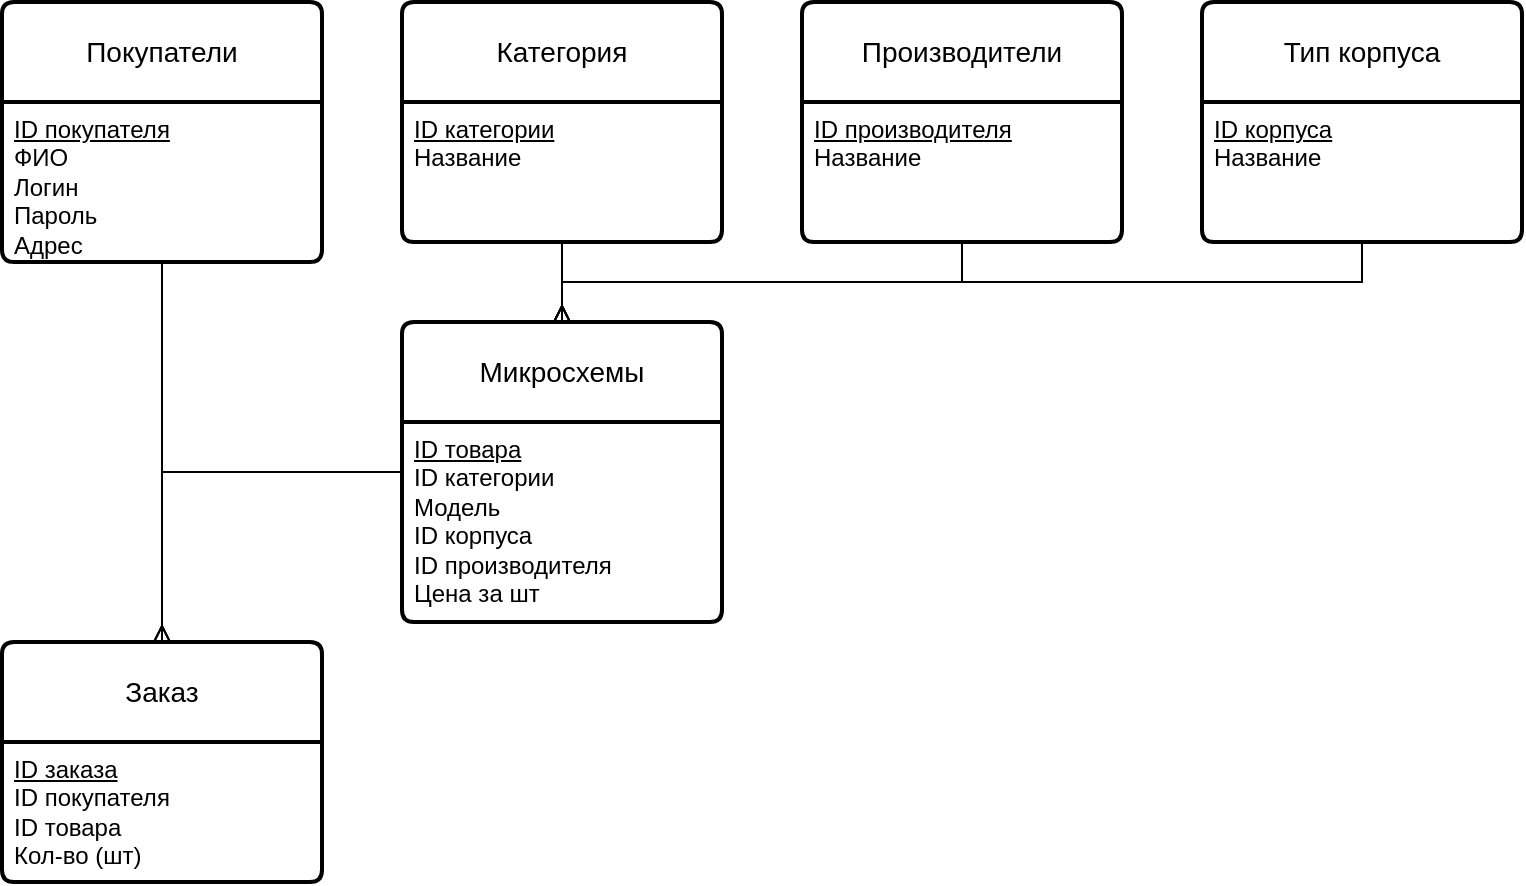 <mxfile version="24.4.0" type="google">
  <diagram name="Страница — 1" id="tN_5sdTZt4jHpIMskIRc">
    <mxGraphModel grid="1" page="1" gridSize="10" guides="1" tooltips="1" connect="1" arrows="1" fold="1" pageScale="1" pageWidth="1169" pageHeight="827" math="0" shadow="0">
      <root>
        <mxCell id="0" />
        <mxCell id="1" parent="0" />
        <mxCell id="twIZrDTPp7se1Q-ZhwPa-1" value="Заказ" style="swimlane;childLayout=stackLayout;horizontal=1;startSize=50;horizontalStack=0;rounded=1;fontSize=14;fontStyle=0;strokeWidth=2;resizeParent=0;resizeLast=1;shadow=0;dashed=0;align=center;arcSize=4;whiteSpace=wrap;html=1;" vertex="1" parent="1">
          <mxGeometry x="40" y="360" width="160" height="120" as="geometry" />
        </mxCell>
        <mxCell id="twIZrDTPp7se1Q-ZhwPa-2" value="&lt;u&gt;ID заказа&lt;/u&gt;&lt;div&gt;ID покупателя&lt;/div&gt;&lt;div&gt;ID товара&lt;/div&gt;&lt;div&gt;Кол-во (шт)&lt;/div&gt;" style="align=left;strokeColor=none;fillColor=none;spacingLeft=4;fontSize=12;verticalAlign=top;resizable=0;rotatable=0;part=1;html=1;" vertex="1" parent="twIZrDTPp7se1Q-ZhwPa-1">
          <mxGeometry y="50" width="160" height="70" as="geometry" />
        </mxCell>
        <mxCell id="twIZrDTPp7se1Q-ZhwPa-3" value="Категория" style="swimlane;childLayout=stackLayout;horizontal=1;startSize=50;horizontalStack=0;rounded=1;fontSize=14;fontStyle=0;strokeWidth=2;resizeParent=0;resizeLast=1;shadow=0;dashed=0;align=center;arcSize=4;whiteSpace=wrap;html=1;" vertex="1" parent="1">
          <mxGeometry x="240" y="40" width="160" height="120" as="geometry" />
        </mxCell>
        <mxCell id="twIZrDTPp7se1Q-ZhwPa-4" value="&lt;u&gt;ID категории&lt;/u&gt;&lt;div&gt;Название&lt;/div&gt;" style="align=left;strokeColor=none;fillColor=none;spacingLeft=4;fontSize=12;verticalAlign=top;resizable=0;rotatable=0;part=1;html=1;" vertex="1" parent="twIZrDTPp7se1Q-ZhwPa-3">
          <mxGeometry y="50" width="160" height="70" as="geometry" />
        </mxCell>
        <mxCell id="twIZrDTPp7se1Q-ZhwPa-5" value="Микросхемы" style="swimlane;childLayout=stackLayout;horizontal=1;startSize=50;horizontalStack=0;rounded=1;fontSize=14;fontStyle=0;strokeWidth=2;resizeParent=0;resizeLast=1;shadow=0;dashed=0;align=center;arcSize=4;whiteSpace=wrap;html=1;" vertex="1" parent="1">
          <mxGeometry x="240" y="200" width="160" height="150" as="geometry" />
        </mxCell>
        <mxCell id="twIZrDTPp7se1Q-ZhwPa-6" value="&lt;u&gt;ID товара&lt;/u&gt;&lt;div&gt;ID категории&lt;br&gt;&lt;div&gt;Модель&lt;/div&gt;&lt;div&gt;ID корпуса&lt;/div&gt;&lt;/div&gt;&lt;div&gt;ID производителя&lt;/div&gt;&lt;div&gt;Цена за шт&lt;/div&gt;" style="align=left;strokeColor=none;fillColor=none;spacingLeft=4;fontSize=12;verticalAlign=top;resizable=0;rotatable=0;part=1;html=1;" vertex="1" parent="twIZrDTPp7se1Q-ZhwPa-5">
          <mxGeometry y="50" width="160" height="100" as="geometry" />
        </mxCell>
        <mxCell id="twIZrDTPp7se1Q-ZhwPa-7" value="Покупатели" style="swimlane;childLayout=stackLayout;horizontal=1;startSize=50;horizontalStack=0;rounded=1;fontSize=14;fontStyle=0;strokeWidth=2;resizeParent=0;resizeLast=1;shadow=0;dashed=0;align=center;arcSize=4;whiteSpace=wrap;html=1;" vertex="1" parent="1">
          <mxGeometry x="40" y="40" width="160" height="130" as="geometry" />
        </mxCell>
        <mxCell id="twIZrDTPp7se1Q-ZhwPa-8" value="&lt;u&gt;ID покупателя&lt;/u&gt;&lt;div&gt;ФИО&lt;/div&gt;&lt;div&gt;Логин&lt;/div&gt;&lt;div&gt;Пароль&lt;/div&gt;&lt;div&gt;Адрес&lt;/div&gt;" style="align=left;strokeColor=none;fillColor=none;spacingLeft=4;fontSize=12;verticalAlign=top;resizable=0;rotatable=0;part=1;html=1;" vertex="1" parent="twIZrDTPp7se1Q-ZhwPa-7">
          <mxGeometry y="50" width="160" height="80" as="geometry" />
        </mxCell>
        <mxCell id="twIZrDTPp7se1Q-ZhwPa-9" value="Производители" style="swimlane;childLayout=stackLayout;horizontal=1;startSize=50;horizontalStack=0;rounded=1;fontSize=14;fontStyle=0;strokeWidth=2;resizeParent=0;resizeLast=1;shadow=0;dashed=0;align=center;arcSize=4;whiteSpace=wrap;html=1;" vertex="1" parent="1">
          <mxGeometry x="440" y="40" width="160" height="120" as="geometry" />
        </mxCell>
        <mxCell id="twIZrDTPp7se1Q-ZhwPa-10" value="&lt;u&gt;ID производителя&lt;/u&gt;&lt;div&gt;Название&lt;/div&gt;" style="align=left;strokeColor=none;fillColor=none;spacingLeft=4;fontSize=12;verticalAlign=top;resizable=0;rotatable=0;part=1;html=1;" vertex="1" parent="twIZrDTPp7se1Q-ZhwPa-9">
          <mxGeometry y="50" width="160" height="70" as="geometry" />
        </mxCell>
        <mxCell id="twIZrDTPp7se1Q-ZhwPa-11" value="Тип корпуса" style="swimlane;childLayout=stackLayout;horizontal=1;startSize=50;horizontalStack=0;rounded=1;fontSize=14;fontStyle=0;strokeWidth=2;resizeParent=0;resizeLast=1;shadow=0;dashed=0;align=center;arcSize=4;whiteSpace=wrap;html=1;" vertex="1" parent="1">
          <mxGeometry x="640" y="40" width="160" height="120" as="geometry" />
        </mxCell>
        <mxCell id="twIZrDTPp7se1Q-ZhwPa-12" value="&lt;u&gt;ID корпуса&lt;/u&gt;&lt;div&gt;Название&lt;/div&gt;" style="align=left;strokeColor=none;fillColor=none;spacingLeft=4;fontSize=12;verticalAlign=top;resizable=0;rotatable=0;part=1;html=1;" vertex="1" parent="twIZrDTPp7se1Q-ZhwPa-11">
          <mxGeometry y="50" width="160" height="70" as="geometry" />
        </mxCell>
        <mxCell id="twIZrDTPp7se1Q-ZhwPa-13" value="" style="fontSize=12;html=1;endArrow=ERmany;rounded=0;exitX=0.5;exitY=1;exitDx=0;exitDy=0;entryX=0.5;entryY=0;entryDx=0;entryDy=0;" edge="1" parent="1" source="twIZrDTPp7se1Q-ZhwPa-4" target="twIZrDTPp7se1Q-ZhwPa-5">
          <mxGeometry width="100" height="100" relative="1" as="geometry">
            <mxPoint x="510" y="390" as="sourcePoint" />
            <mxPoint x="610" y="290" as="targetPoint" />
          </mxGeometry>
        </mxCell>
        <mxCell id="twIZrDTPp7se1Q-ZhwPa-14" value="" style="edgeStyle=orthogonalEdgeStyle;fontSize=12;html=1;endArrow=ERmany;rounded=0;exitX=0.5;exitY=1;exitDx=0;exitDy=0;entryX=0.5;entryY=0;entryDx=0;entryDy=0;" edge="1" parent="1" source="twIZrDTPp7se1Q-ZhwPa-10" target="twIZrDTPp7se1Q-ZhwPa-5">
          <mxGeometry width="100" height="100" relative="1" as="geometry">
            <mxPoint x="520" y="380" as="sourcePoint" />
            <mxPoint x="620" y="280" as="targetPoint" />
          </mxGeometry>
        </mxCell>
        <mxCell id="twIZrDTPp7se1Q-ZhwPa-15" value="" style="edgeStyle=orthogonalEdgeStyle;fontSize=12;html=1;endArrow=ERmany;rounded=0;exitX=0.5;exitY=1;exitDx=0;exitDy=0;entryX=0.5;entryY=0;entryDx=0;entryDy=0;" edge="1" parent="1" source="twIZrDTPp7se1Q-ZhwPa-12" target="twIZrDTPp7se1Q-ZhwPa-5">
          <mxGeometry width="100" height="100" relative="1" as="geometry">
            <mxPoint x="650" y="380" as="sourcePoint" />
            <mxPoint x="750" y="280" as="targetPoint" />
          </mxGeometry>
        </mxCell>
        <mxCell id="twIZrDTPp7se1Q-ZhwPa-16" value="" style="edgeStyle=orthogonalEdgeStyle;fontSize=12;html=1;endArrow=ERmany;rounded=0;exitX=0.5;exitY=1;exitDx=0;exitDy=0;entryX=0.5;entryY=0;entryDx=0;entryDy=0;" edge="1" parent="1" source="twIZrDTPp7se1Q-ZhwPa-8" target="twIZrDTPp7se1Q-ZhwPa-1">
          <mxGeometry width="100" height="100" relative="1" as="geometry">
            <mxPoint x="320" y="520" as="sourcePoint" />
            <mxPoint x="420" y="420" as="targetPoint" />
          </mxGeometry>
        </mxCell>
        <mxCell id="twIZrDTPp7se1Q-ZhwPa-17" value="" style="edgeStyle=orthogonalEdgeStyle;fontSize=12;html=1;endArrow=ERmany;rounded=0;exitX=0;exitY=0.5;exitDx=0;exitDy=0;entryX=0.5;entryY=0;entryDx=0;entryDy=0;" edge="1" parent="1" source="twIZrDTPp7se1Q-ZhwPa-5" target="twIZrDTPp7se1Q-ZhwPa-1">
          <mxGeometry width="100" height="100" relative="1" as="geometry">
            <mxPoint x="280" y="480" as="sourcePoint" />
            <mxPoint x="380" y="380" as="targetPoint" />
          </mxGeometry>
        </mxCell>
      </root>
    </mxGraphModel>
  </diagram>
</mxfile>
